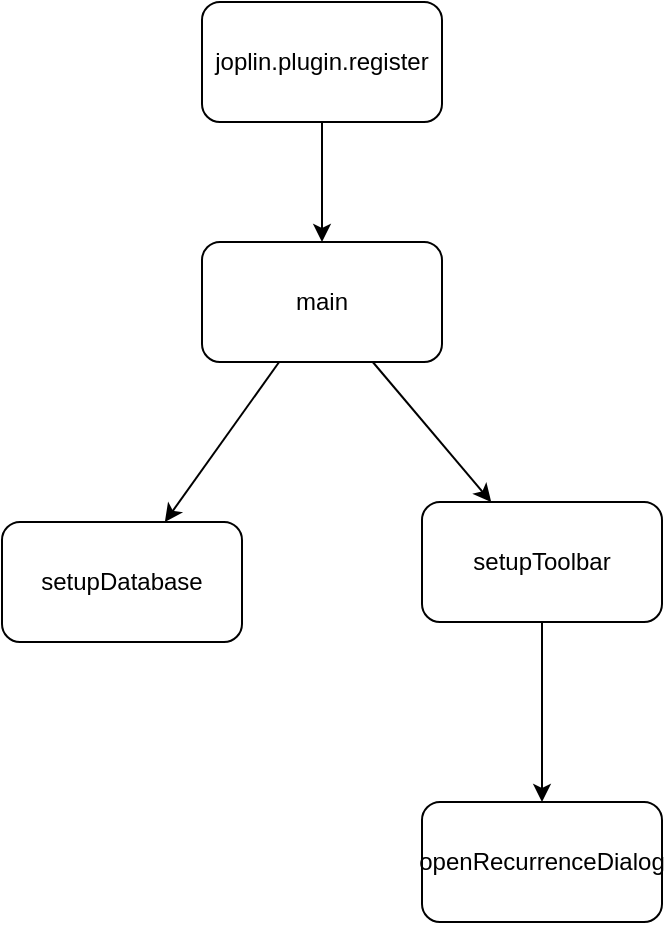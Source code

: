 <mxfile version="14.5.1" type="device"><diagram id="c42eWeHbcqZLzv12aR5i" name="Page-1"><mxGraphModel dx="1422" dy="814" grid="1" gridSize="10" guides="1" tooltips="1" connect="1" arrows="1" fold="1" page="1" pageScale="1" pageWidth="827" pageHeight="1169" math="0" shadow="0"><root><mxCell id="0"/><mxCell id="1" parent="0"/><mxCell id="Ua6ILkbRseWituHKeNlM-1" value="joplin.plugin.register" style="rounded=1;whiteSpace=wrap;html=1;" vertex="1" parent="1"><mxGeometry x="320" y="40" width="120" height="60" as="geometry"/></mxCell><mxCell id="Ua6ILkbRseWituHKeNlM-3" value="main" style="rounded=1;whiteSpace=wrap;html=1;" vertex="1" parent="1"><mxGeometry x="320" y="160" width="120" height="60" as="geometry"/></mxCell><mxCell id="Ua6ILkbRseWituHKeNlM-4" value="" style="endArrow=classic;html=1;" edge="1" parent="1" source="Ua6ILkbRseWituHKeNlM-1" target="Ua6ILkbRseWituHKeNlM-3"><mxGeometry width="50" height="50" relative="1" as="geometry"><mxPoint x="190" y="210" as="sourcePoint"/><mxPoint x="240" y="160" as="targetPoint"/></mxGeometry></mxCell><mxCell id="Ua6ILkbRseWituHKeNlM-5" value="setupDatabase" style="rounded=1;whiteSpace=wrap;html=1;" vertex="1" parent="1"><mxGeometry x="220" y="300" width="120" height="60" as="geometry"/></mxCell><mxCell id="Ua6ILkbRseWituHKeNlM-6" value="setupToolbar" style="rounded=1;whiteSpace=wrap;html=1;" vertex="1" parent="1"><mxGeometry x="430" y="290" width="120" height="60" as="geometry"/></mxCell><mxCell id="Ua6ILkbRseWituHKeNlM-7" value="" style="endArrow=classic;html=1;" edge="1" parent="1" source="Ua6ILkbRseWituHKeNlM-3" target="Ua6ILkbRseWituHKeNlM-5"><mxGeometry width="50" height="50" relative="1" as="geometry"><mxPoint x="100" y="290" as="sourcePoint"/><mxPoint x="150" y="240" as="targetPoint"/></mxGeometry></mxCell><mxCell id="Ua6ILkbRseWituHKeNlM-8" value="" style="endArrow=classic;html=1;" edge="1" parent="1" source="Ua6ILkbRseWituHKeNlM-3" target="Ua6ILkbRseWituHKeNlM-6"><mxGeometry width="50" height="50" relative="1" as="geometry"><mxPoint x="270" y="470" as="sourcePoint"/><mxPoint x="320" y="420" as="targetPoint"/></mxGeometry></mxCell><mxCell id="Ua6ILkbRseWituHKeNlM-9" value="openRecurrenceDialog" style="rounded=1;whiteSpace=wrap;html=1;" vertex="1" parent="1"><mxGeometry x="430" y="440" width="120" height="60" as="geometry"/></mxCell><mxCell id="Ua6ILkbRseWituHKeNlM-10" value="" style="endArrow=classic;html=1;" edge="1" parent="1" source="Ua6ILkbRseWituHKeNlM-6" target="Ua6ILkbRseWituHKeNlM-9"><mxGeometry width="50" height="50" relative="1" as="geometry"><mxPoint x="240" y="500" as="sourcePoint"/><mxPoint x="290" y="450" as="targetPoint"/></mxGeometry></mxCell></root></mxGraphModel></diagram></mxfile>